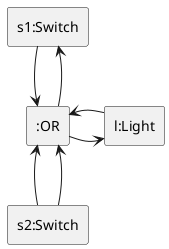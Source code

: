 @startuml
skinparam linestyle ortho

rectangle "s1:Switch" as s1
rectangle "s2:Switch" as s2
rectangle "l:Light" as l
rectangle ":OR" as or


s1 -> or
or <-- s2

or --> s1
s2 --> or

or -> l
or <- l
@enduml
